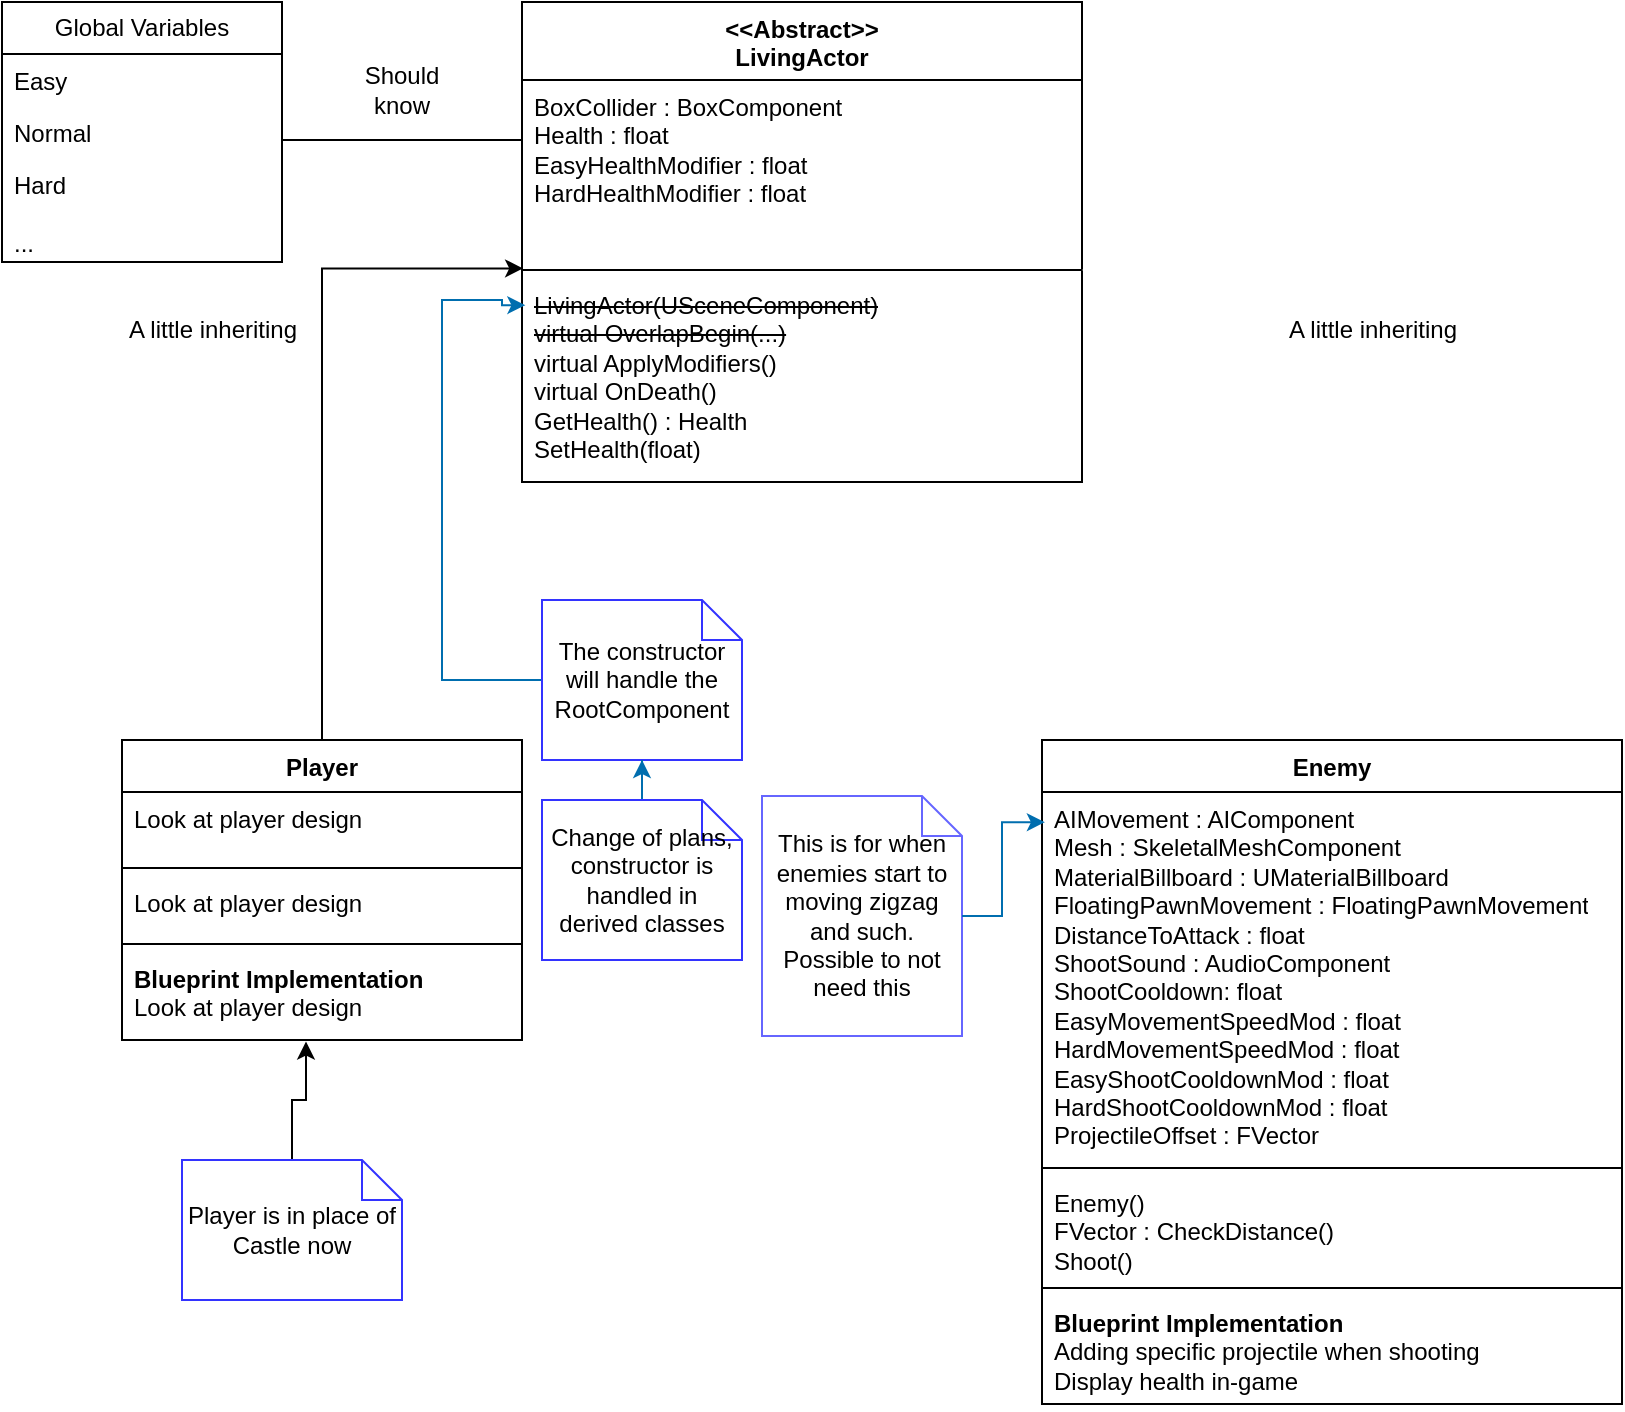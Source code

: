 <mxfile version="22.1.18" type="device">
  <diagram name="Page-1" id="EKH4ouBMmT7rw-T47lvT">
    <mxGraphModel dx="819" dy="482" grid="1" gridSize="10" guides="1" tooltips="1" connect="1" arrows="1" fold="1" page="1" pageScale="1" pageWidth="850" pageHeight="1100" math="0" shadow="0">
      <root>
        <mxCell id="0" />
        <mxCell id="1" parent="0" />
        <mxCell id="DSmxuehfg6mSqZ2CfTV4-5" value="&amp;lt;&amp;lt;Abstract&amp;gt;&amp;gt;&lt;br&gt;LivingActor" style="swimlane;fontStyle=1;align=center;verticalAlign=top;childLayout=stackLayout;horizontal=1;startSize=39;horizontalStack=0;resizeParent=1;resizeParentMax=0;resizeLast=0;collapsible=1;marginBottom=0;whiteSpace=wrap;html=1;" parent="1" vertex="1">
          <mxGeometry x="280" y="21" width="280" height="240" as="geometry" />
        </mxCell>
        <mxCell id="DSmxuehfg6mSqZ2CfTV4-6" value="BoxCollider : BoxComponent&lt;br&gt;Health : float&lt;br&gt;EasyHealthModifier : float&lt;br&gt;HardHealthModifier : float" style="text;strokeColor=none;fillColor=none;align=left;verticalAlign=top;spacingLeft=4;spacingRight=4;overflow=hidden;rotatable=0;points=[[0,0.5],[1,0.5]];portConstraint=eastwest;whiteSpace=wrap;html=1;" parent="DSmxuehfg6mSqZ2CfTV4-5" vertex="1">
          <mxGeometry y="39" width="280" height="91" as="geometry" />
        </mxCell>
        <mxCell id="DSmxuehfg6mSqZ2CfTV4-7" value="" style="line;strokeWidth=1;fillColor=none;align=left;verticalAlign=middle;spacingTop=-1;spacingLeft=3;spacingRight=3;rotatable=0;labelPosition=right;points=[];portConstraint=eastwest;strokeColor=inherit;" parent="DSmxuehfg6mSqZ2CfTV4-5" vertex="1">
          <mxGeometry y="130" width="280" height="8" as="geometry" />
        </mxCell>
        <mxCell id="DSmxuehfg6mSqZ2CfTV4-8" value="&lt;strike&gt;LivingActor(USceneComponent)&lt;/strike&gt;&lt;br&gt;&lt;strike&gt;virtual OverlapBegin(...)&lt;/strike&gt;&lt;br&gt;virtual ApplyModifiers()&lt;br&gt;virtual OnDeath()&lt;br&gt;GetHealth() : Health&lt;br&gt;SetHealth(float)" style="text;strokeColor=none;fillColor=none;align=left;verticalAlign=top;spacingLeft=4;spacingRight=4;overflow=hidden;rotatable=0;points=[[0,0.5],[1,0.5]];portConstraint=eastwest;whiteSpace=wrap;html=1;" parent="DSmxuehfg6mSqZ2CfTV4-5" vertex="1">
          <mxGeometry y="138" width="280" height="102" as="geometry" />
        </mxCell>
        <mxCell id="DSmxuehfg6mSqZ2CfTV4-9" value="Player" style="swimlane;fontStyle=1;align=center;verticalAlign=top;childLayout=stackLayout;horizontal=1;startSize=26;horizontalStack=0;resizeParent=1;resizeParentMax=0;resizeLast=0;collapsible=1;marginBottom=0;whiteSpace=wrap;html=1;" parent="1" vertex="1">
          <mxGeometry x="80" y="390" width="200" height="150" as="geometry" />
        </mxCell>
        <mxCell id="DSmxuehfg6mSqZ2CfTV4-10" value="Look at player design" style="text;strokeColor=none;fillColor=none;align=left;verticalAlign=top;spacingLeft=4;spacingRight=4;overflow=hidden;rotatable=0;points=[[0,0.5],[1,0.5]];portConstraint=eastwest;whiteSpace=wrap;html=1;" parent="DSmxuehfg6mSqZ2CfTV4-9" vertex="1">
          <mxGeometry y="26" width="200" height="34" as="geometry" />
        </mxCell>
        <mxCell id="DSmxuehfg6mSqZ2CfTV4-11" value="" style="line;strokeWidth=1;fillColor=none;align=left;verticalAlign=middle;spacingTop=-1;spacingLeft=3;spacingRight=3;rotatable=0;labelPosition=right;points=[];portConstraint=eastwest;strokeColor=inherit;" parent="DSmxuehfg6mSqZ2CfTV4-9" vertex="1">
          <mxGeometry y="60" width="200" height="8" as="geometry" />
        </mxCell>
        <mxCell id="DSmxuehfg6mSqZ2CfTV4-12" value="Look at player design" style="text;strokeColor=none;fillColor=none;align=left;verticalAlign=top;spacingLeft=4;spacingRight=4;overflow=hidden;rotatable=0;points=[[0,0.5],[1,0.5]];portConstraint=eastwest;whiteSpace=wrap;html=1;" parent="DSmxuehfg6mSqZ2CfTV4-9" vertex="1">
          <mxGeometry y="68" width="200" height="30" as="geometry" />
        </mxCell>
        <mxCell id="DSmxuehfg6mSqZ2CfTV4-13" value="" style="line;strokeWidth=1;fillColor=none;align=left;verticalAlign=middle;spacingTop=-1;spacingLeft=3;spacingRight=3;rotatable=0;labelPosition=right;points=[];portConstraint=eastwest;strokeColor=inherit;" parent="DSmxuehfg6mSqZ2CfTV4-9" vertex="1">
          <mxGeometry y="98" width="200" height="8" as="geometry" />
        </mxCell>
        <mxCell id="DSmxuehfg6mSqZ2CfTV4-14" value="&lt;b&gt;Blueprint Implementation&lt;/b&gt;&lt;br&gt;Look at player design" style="text;strokeColor=none;fillColor=none;align=left;verticalAlign=top;spacingLeft=4;spacingRight=4;overflow=hidden;rotatable=0;points=[[0,0.5],[1,0.5]];portConstraint=eastwest;whiteSpace=wrap;html=1;" parent="DSmxuehfg6mSqZ2CfTV4-9" vertex="1">
          <mxGeometry y="106" width="200" height="44" as="geometry" />
        </mxCell>
        <mxCell id="DSmxuehfg6mSqZ2CfTV4-21" style="edgeStyle=orthogonalEdgeStyle;rounded=0;orthogonalLoop=1;jettySize=auto;html=1;entryX=0.002;entryY=0.399;entryDx=0;entryDy=0;entryPerimeter=0;" parent="1" source="DSmxuehfg6mSqZ2CfTV4-9" target="DSmxuehfg6mSqZ2CfTV4-7" edge="1">
          <mxGeometry relative="1" as="geometry" />
        </mxCell>
        <mxCell id="DSmxuehfg6mSqZ2CfTV4-28" style="edgeStyle=orthogonalEdgeStyle;rounded=0;orthogonalLoop=1;jettySize=auto;html=1;endArrow=block;endFill=1;strokeColor=#ffffff;" parent="1" target="DSmxuehfg6mSqZ2CfTV4-7" edge="1">
          <mxGeometry relative="1" as="geometry">
            <mxPoint x="650" y="390" as="sourcePoint" />
          </mxGeometry>
        </mxCell>
        <mxCell id="DSmxuehfg6mSqZ2CfTV4-30" value="A little inheriting" style="text;html=1;align=center;verticalAlign=middle;resizable=0;points=[];autosize=1;strokeColor=none;fillColor=none;" parent="1" vertex="1">
          <mxGeometry x="70" y="170" width="110" height="30" as="geometry" />
        </mxCell>
        <mxCell id="DSmxuehfg6mSqZ2CfTV4-31" value="A little inheriting" style="text;html=1;align=center;verticalAlign=middle;resizable=0;points=[];autosize=1;strokeColor=none;fillColor=none;" parent="1" vertex="1">
          <mxGeometry x="650" y="170" width="110" height="30" as="geometry" />
        </mxCell>
        <mxCell id="DSmxuehfg6mSqZ2CfTV4-32" value="" style="endArrow=none;html=1;rounded=0;" parent="1" edge="1">
          <mxGeometry width="50" height="50" relative="1" as="geometry">
            <mxPoint x="160" y="90" as="sourcePoint" />
            <mxPoint x="280" y="90" as="targetPoint" />
          </mxGeometry>
        </mxCell>
        <mxCell id="3FUEns-dPBj-UqEda8dc-1" value="Global Variables" style="swimlane;fontStyle=0;childLayout=stackLayout;horizontal=1;startSize=26;fillColor=none;horizontalStack=0;resizeParent=1;resizeParentMax=0;resizeLast=0;collapsible=1;marginBottom=0;whiteSpace=wrap;html=1;" parent="1" vertex="1">
          <mxGeometry x="20" y="21" width="140" height="130" as="geometry" />
        </mxCell>
        <mxCell id="3FUEns-dPBj-UqEda8dc-2" value="Easy&lt;br&gt;" style="text;strokeColor=none;fillColor=none;align=left;verticalAlign=top;spacingLeft=4;spacingRight=4;overflow=hidden;rotatable=0;points=[[0,0.5],[1,0.5]];portConstraint=eastwest;whiteSpace=wrap;html=1;" parent="3FUEns-dPBj-UqEda8dc-1" vertex="1">
          <mxGeometry y="26" width="140" height="26" as="geometry" />
        </mxCell>
        <mxCell id="3FUEns-dPBj-UqEda8dc-3" value="Normal&lt;span style=&quot;white-space: pre;&quot;&gt;&#x9;&lt;/span&gt;" style="text;strokeColor=none;fillColor=none;align=left;verticalAlign=top;spacingLeft=4;spacingRight=4;overflow=hidden;rotatable=0;points=[[0,0.5],[1,0.5]];portConstraint=eastwest;whiteSpace=wrap;html=1;" parent="3FUEns-dPBj-UqEda8dc-1" vertex="1">
          <mxGeometry y="52" width="140" height="26" as="geometry" />
        </mxCell>
        <mxCell id="3FUEns-dPBj-UqEda8dc-4" value="Hard&lt;br&gt;&lt;br&gt;..." style="text;strokeColor=none;fillColor=none;align=left;verticalAlign=top;spacingLeft=4;spacingRight=4;overflow=hidden;rotatable=0;points=[[0,0.5],[1,0.5]];portConstraint=eastwest;whiteSpace=wrap;html=1;" parent="3FUEns-dPBj-UqEda8dc-1" vertex="1">
          <mxGeometry y="78" width="140" height="52" as="geometry" />
        </mxCell>
        <mxCell id="3FUEns-dPBj-UqEda8dc-5" value="Should know" style="text;html=1;strokeColor=none;fillColor=none;align=center;verticalAlign=middle;whiteSpace=wrap;rounded=0;" parent="1" vertex="1">
          <mxGeometry x="190" y="50" width="60" height="30" as="geometry" />
        </mxCell>
        <mxCell id="0NiOdx1bSxAbVccs_nox-2" style="edgeStyle=orthogonalEdgeStyle;rounded=0;orthogonalLoop=1;jettySize=auto;html=1;entryX=0.006;entryY=0.133;entryDx=0;entryDy=0;entryPerimeter=0;exitX=0;exitY=0.5;exitDx=0;exitDy=0;exitPerimeter=0;fillColor=#1ba1e2;strokeColor=#006EAF;" parent="1" source="0NiOdx1bSxAbVccs_nox-3" target="DSmxuehfg6mSqZ2CfTV4-8" edge="1">
          <mxGeometry relative="1" as="geometry">
            <mxPoint x="270" y="360" as="sourcePoint" />
            <Array as="points">
              <mxPoint x="240" y="360" />
              <mxPoint x="240" y="170" />
              <mxPoint x="270" y="170" />
              <mxPoint x="270" y="173" />
            </Array>
          </mxGeometry>
        </mxCell>
        <mxCell id="0NiOdx1bSxAbVccs_nox-3" value="The constructor will handle the RootComponent" style="shape=note;size=20;whiteSpace=wrap;html=1;strokeColor=#3333FF;" parent="1" vertex="1">
          <mxGeometry x="290" y="320" width="100" height="80" as="geometry" />
        </mxCell>
        <mxCell id="0NiOdx1bSxAbVccs_nox-5" value="Enemy" style="swimlane;fontStyle=1;align=center;verticalAlign=top;childLayout=stackLayout;horizontal=1;startSize=26;horizontalStack=0;resizeParent=1;resizeParentMax=0;resizeLast=0;collapsible=1;marginBottom=0;whiteSpace=wrap;html=1;" parent="1" vertex="1">
          <mxGeometry x="540" y="390" width="290" height="332" as="geometry" />
        </mxCell>
        <mxCell id="0NiOdx1bSxAbVccs_nox-6" value="AIMovement : AIComponent&lt;br&gt;Mesh : SkeletalMeshComponent&lt;br&gt;MaterialBillboard : UMaterialBillboard&lt;br&gt;FloatingPawnMovement : FloatingPawnMovement&lt;br&gt;DistanceToAttack : float&lt;br&gt;ShootSound : AudioComponent&lt;br&gt;ShootCooldown: float&lt;br&gt;EasyMovementSpeedMod : float&lt;br&gt;HardMovementSpeedMod : float&lt;br&gt;EasyShootCooldownMod : float&lt;br&gt;HardShootCooldownMod : float&lt;br&gt;ProjectileOffset : FVector&lt;br&gt;" style="text;strokeColor=none;fillColor=none;align=left;verticalAlign=top;spacingLeft=4;spacingRight=4;overflow=hidden;rotatable=0;points=[[0,0.5],[1,0.5]];portConstraint=eastwest;whiteSpace=wrap;html=1;" parent="0NiOdx1bSxAbVccs_nox-5" vertex="1">
          <mxGeometry y="26" width="290" height="184" as="geometry" />
        </mxCell>
        <mxCell id="0NiOdx1bSxAbVccs_nox-7" value="" style="line;strokeWidth=1;fillColor=none;align=left;verticalAlign=middle;spacingTop=-1;spacingLeft=3;spacingRight=3;rotatable=0;labelPosition=right;points=[];portConstraint=eastwest;strokeColor=inherit;" parent="0NiOdx1bSxAbVccs_nox-5" vertex="1">
          <mxGeometry y="210" width="290" height="8" as="geometry" />
        </mxCell>
        <mxCell id="0NiOdx1bSxAbVccs_nox-8" value="Enemy()&lt;br&gt;FVector : CheckDistance()&lt;br&gt;Shoot()" style="text;strokeColor=none;fillColor=none;align=left;verticalAlign=top;spacingLeft=4;spacingRight=4;overflow=hidden;rotatable=0;points=[[0,0.5],[1,0.5]];portConstraint=eastwest;whiteSpace=wrap;html=1;" parent="0NiOdx1bSxAbVccs_nox-5" vertex="1">
          <mxGeometry y="218" width="290" height="52" as="geometry" />
        </mxCell>
        <mxCell id="0NiOdx1bSxAbVccs_nox-9" value="" style="line;strokeWidth=1;fillColor=none;align=left;verticalAlign=middle;spacingTop=-1;spacingLeft=3;spacingRight=3;rotatable=0;labelPosition=right;points=[];portConstraint=eastwest;strokeColor=inherit;" parent="0NiOdx1bSxAbVccs_nox-5" vertex="1">
          <mxGeometry y="270" width="290" height="8" as="geometry" />
        </mxCell>
        <mxCell id="0NiOdx1bSxAbVccs_nox-10" value="&lt;b&gt;Blueprint Implementation&lt;/b&gt;&lt;br&gt;Adding specific projectile when shooting&lt;br&gt;Display health in-game" style="text;strokeColor=none;fillColor=none;align=left;verticalAlign=top;spacingLeft=4;spacingRight=4;overflow=hidden;rotatable=0;points=[[0,0.5],[1,0.5]];portConstraint=eastwest;whiteSpace=wrap;html=1;" parent="0NiOdx1bSxAbVccs_nox-5" vertex="1">
          <mxGeometry y="278" width="290" height="54" as="geometry" />
        </mxCell>
        <mxCell id="ufSyC9iTuEUAAOwYjkHh-1" value="This is for when enemies start to moving zigzag and such.&lt;br&gt;Possible to not need this" style="shape=note;size=20;whiteSpace=wrap;html=1;fillColor=default;strokeColor=#6666FF;" parent="1" vertex="1">
          <mxGeometry x="400" y="418" width="100" height="120" as="geometry" />
        </mxCell>
        <mxCell id="ufSyC9iTuEUAAOwYjkHh-2" style="edgeStyle=orthogonalEdgeStyle;rounded=0;orthogonalLoop=1;jettySize=auto;html=1;entryX=0.005;entryY=0.082;entryDx=0;entryDy=0;entryPerimeter=0;fillColor=#1ba1e2;strokeColor=#006EAF;" parent="1" source="ufSyC9iTuEUAAOwYjkHh-1" target="0NiOdx1bSxAbVccs_nox-6" edge="1">
          <mxGeometry relative="1" as="geometry" />
        </mxCell>
        <mxCell id="bIGJUcOt6Nt_02Kn3jwI-12" value="" style="edgeStyle=orthogonalEdgeStyle;rounded=0;orthogonalLoop=1;jettySize=auto;html=1;fillColor=#1ba1e2;strokeColor=#006EAF;" parent="1" source="bIGJUcOt6Nt_02Kn3jwI-10" target="0NiOdx1bSxAbVccs_nox-3" edge="1">
          <mxGeometry relative="1" as="geometry" />
        </mxCell>
        <mxCell id="bIGJUcOt6Nt_02Kn3jwI-10" value="Change of plans, constructor is handled in derived classes" style="shape=note;size=20;whiteSpace=wrap;html=1;strokeColor=#3333FF;" parent="1" vertex="1">
          <mxGeometry x="290" y="420" width="100" height="80" as="geometry" />
        </mxCell>
        <mxCell id="kfhoVM4M7yKdYirzPhuy-6" value="" style="edgeStyle=orthogonalEdgeStyle;rounded=0;orthogonalLoop=1;jettySize=auto;html=1;entryX=0.46;entryY=1.018;entryDx=0;entryDy=0;entryPerimeter=0;" parent="1" source="kfhoVM4M7yKdYirzPhuy-5" target="DSmxuehfg6mSqZ2CfTV4-14" edge="1">
          <mxGeometry relative="1" as="geometry">
            <mxPoint x="230" y="745" as="targetPoint" />
          </mxGeometry>
        </mxCell>
        <mxCell id="kfhoVM4M7yKdYirzPhuy-5" value="Player is in place of Castle now" style="shape=note;size=20;whiteSpace=wrap;html=1;strokeColor=#3333FF;" parent="1" vertex="1">
          <mxGeometry x="110" y="600" width="110" height="70" as="geometry" />
        </mxCell>
      </root>
    </mxGraphModel>
  </diagram>
</mxfile>
